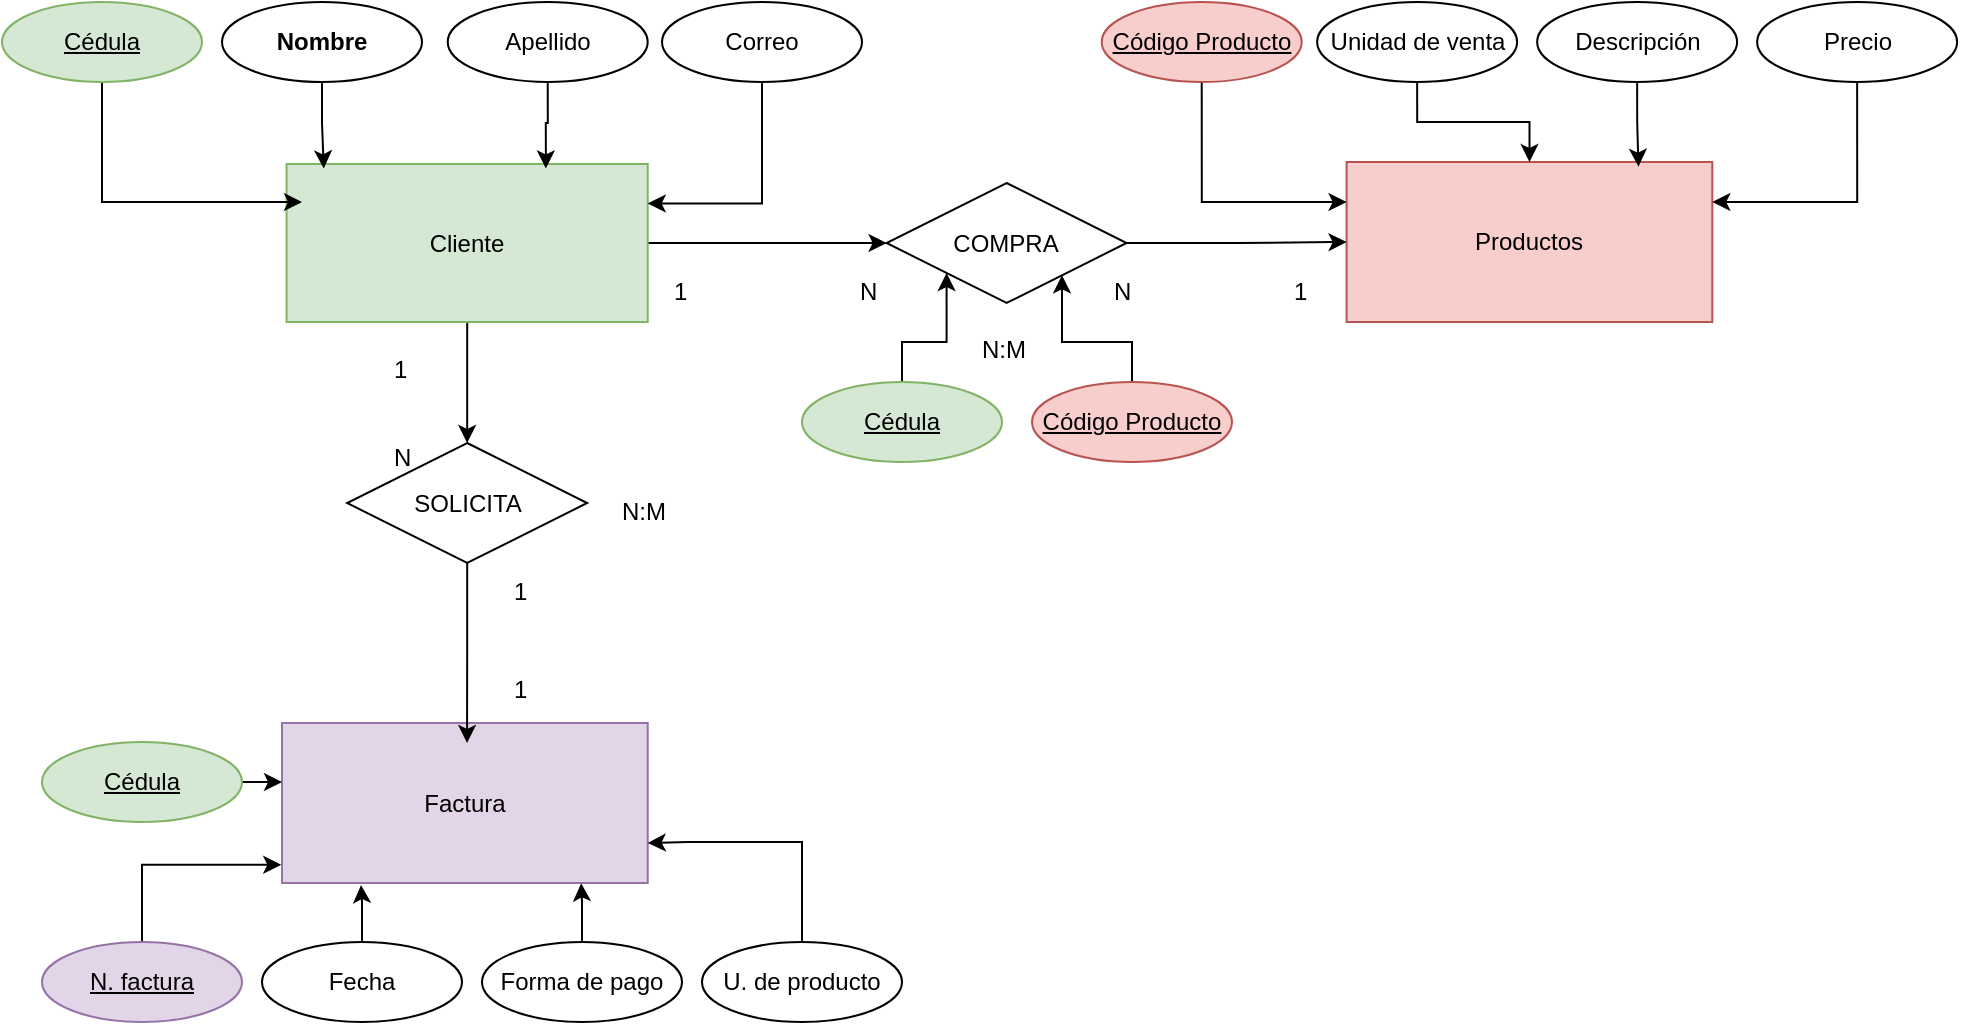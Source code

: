 <mxfile version="21.5.0" type="github">
  <diagram name="Página-1" id="oQfDVZH_HqWyL5-F-0gN">
    <mxGraphModel dx="1373" dy="753" grid="1" gridSize="10" guides="1" tooltips="1" connect="1" arrows="1" fold="1" page="1" pageScale="1" pageWidth="1169" pageHeight="827" math="0" shadow="0">
      <root>
        <mxCell id="0" />
        <mxCell id="1" parent="0" />
        <mxCell id="JnQmRaHOjaIB4SkvS2JT-1" value="Productos" style="whiteSpace=wrap;html=1;align=center;fillColor=#f8cecc;strokeColor=#b85450;" vertex="1" parent="1">
          <mxGeometry x="742.29" y="270" width="182.86" height="80" as="geometry" />
        </mxCell>
        <mxCell id="JnQmRaHOjaIB4SkvS2JT-6" style="edgeStyle=orthogonalEdgeStyle;rounded=0;orthogonalLoop=1;jettySize=auto;html=1;entryX=0.5;entryY=0;entryDx=0;entryDy=0;" edge="1" parent="1" source="JnQmRaHOjaIB4SkvS2JT-2" target="JnQmRaHOjaIB4SkvS2JT-5">
          <mxGeometry relative="1" as="geometry" />
        </mxCell>
        <mxCell id="JnQmRaHOjaIB4SkvS2JT-9" style="edgeStyle=orthogonalEdgeStyle;rounded=0;orthogonalLoop=1;jettySize=auto;html=1;entryX=0;entryY=0.5;entryDx=0;entryDy=0;" edge="1" parent="1" source="JnQmRaHOjaIB4SkvS2JT-2" target="JnQmRaHOjaIB4SkvS2JT-4">
          <mxGeometry relative="1" as="geometry" />
        </mxCell>
        <mxCell id="JnQmRaHOjaIB4SkvS2JT-2" value="Cliente" style="whiteSpace=wrap;html=1;align=center;fillColor=#d5e8d4;strokeColor=#82b366;" vertex="1" parent="1">
          <mxGeometry x="212.29" y="271" width="180.57" height="79" as="geometry" />
        </mxCell>
        <mxCell id="JnQmRaHOjaIB4SkvS2JT-3" value="Factura" style="whiteSpace=wrap;html=1;align=center;fillColor=#e1d5e7;strokeColor=#9673a6;" vertex="1" parent="1">
          <mxGeometry x="210" y="550.5" width="182.86" height="80" as="geometry" />
        </mxCell>
        <mxCell id="JnQmRaHOjaIB4SkvS2JT-10" style="edgeStyle=orthogonalEdgeStyle;rounded=0;orthogonalLoop=1;jettySize=auto;html=1;entryX=0;entryY=0.5;entryDx=0;entryDy=0;" edge="1" parent="1" source="JnQmRaHOjaIB4SkvS2JT-4" target="JnQmRaHOjaIB4SkvS2JT-1">
          <mxGeometry relative="1" as="geometry" />
        </mxCell>
        <mxCell id="JnQmRaHOjaIB4SkvS2JT-4" value="COMPRA" style="shape=rhombus;perimeter=rhombusPerimeter;whiteSpace=wrap;html=1;align=center;" vertex="1" parent="1">
          <mxGeometry x="512.29" y="280.5" width="120" height="60" as="geometry" />
        </mxCell>
        <mxCell id="JnQmRaHOjaIB4SkvS2JT-8" style="edgeStyle=orthogonalEdgeStyle;rounded=0;orthogonalLoop=1;jettySize=auto;html=1;entryX=0.506;entryY=0.125;entryDx=0;entryDy=0;entryPerimeter=0;" edge="1" parent="1" source="JnQmRaHOjaIB4SkvS2JT-5" target="JnQmRaHOjaIB4SkvS2JT-3">
          <mxGeometry relative="1" as="geometry" />
        </mxCell>
        <mxCell id="JnQmRaHOjaIB4SkvS2JT-5" value="SOLICITA" style="shape=rhombus;perimeter=rhombusPerimeter;whiteSpace=wrap;html=1;align=center;" vertex="1" parent="1">
          <mxGeometry x="242.58" y="410.5" width="120" height="60" as="geometry" />
        </mxCell>
        <mxCell id="JnQmRaHOjaIB4SkvS2JT-17" style="edgeStyle=orthogonalEdgeStyle;rounded=0;orthogonalLoop=1;jettySize=auto;html=1;entryX=0.798;entryY=0.029;entryDx=0;entryDy=0;entryPerimeter=0;" edge="1" parent="1" source="JnQmRaHOjaIB4SkvS2JT-11" target="JnQmRaHOjaIB4SkvS2JT-1">
          <mxGeometry relative="1" as="geometry" />
        </mxCell>
        <mxCell id="JnQmRaHOjaIB4SkvS2JT-11" value="Descripción" style="ellipse;whiteSpace=wrap;html=1;align=center;" vertex="1" parent="1">
          <mxGeometry x="837.57" y="190" width="100" height="40" as="geometry" />
        </mxCell>
        <mxCell id="JnQmRaHOjaIB4SkvS2JT-13" style="edgeStyle=orthogonalEdgeStyle;rounded=0;orthogonalLoop=1;jettySize=auto;html=1;" edge="1" parent="1" source="JnQmRaHOjaIB4SkvS2JT-12" target="JnQmRaHOjaIB4SkvS2JT-1">
          <mxGeometry relative="1" as="geometry">
            <Array as="points">
              <mxPoint x="670" y="290" />
            </Array>
          </mxGeometry>
        </mxCell>
        <mxCell id="JnQmRaHOjaIB4SkvS2JT-12" value="Código Producto" style="ellipse;whiteSpace=wrap;html=1;align=center;fontStyle=4;fillColor=#f8cecc;strokeColor=#b85450;" vertex="1" parent="1">
          <mxGeometry x="619.86" y="190" width="100" height="40" as="geometry" />
        </mxCell>
        <mxCell id="JnQmRaHOjaIB4SkvS2JT-16" style="edgeStyle=orthogonalEdgeStyle;rounded=0;orthogonalLoop=1;jettySize=auto;html=1;" edge="1" parent="1" source="JnQmRaHOjaIB4SkvS2JT-14" target="JnQmRaHOjaIB4SkvS2JT-1">
          <mxGeometry relative="1" as="geometry">
            <Array as="points" />
          </mxGeometry>
        </mxCell>
        <mxCell id="JnQmRaHOjaIB4SkvS2JT-14" value="Unidad de venta" style="ellipse;whiteSpace=wrap;html=1;align=center;" vertex="1" parent="1">
          <mxGeometry x="727.57" y="190" width="100" height="40" as="geometry" />
        </mxCell>
        <mxCell id="JnQmRaHOjaIB4SkvS2JT-18" style="edgeStyle=orthogonalEdgeStyle;rounded=0;orthogonalLoop=1;jettySize=auto;html=1;entryX=1;entryY=0.25;entryDx=0;entryDy=0;" edge="1" parent="1" source="JnQmRaHOjaIB4SkvS2JT-15" target="JnQmRaHOjaIB4SkvS2JT-1">
          <mxGeometry relative="1" as="geometry">
            <Array as="points">
              <mxPoint x="998" y="290" />
            </Array>
          </mxGeometry>
        </mxCell>
        <mxCell id="JnQmRaHOjaIB4SkvS2JT-15" value="Precio" style="ellipse;whiteSpace=wrap;html=1;align=center;" vertex="1" parent="1">
          <mxGeometry x="947.57" y="190" width="100" height="40" as="geometry" />
        </mxCell>
        <mxCell id="JnQmRaHOjaIB4SkvS2JT-27" style="edgeStyle=orthogonalEdgeStyle;rounded=0;orthogonalLoop=1;jettySize=auto;html=1;" edge="1" parent="1" source="JnQmRaHOjaIB4SkvS2JT-20">
          <mxGeometry relative="1" as="geometry">
            <mxPoint x="220" y="290" as="targetPoint" />
            <Array as="points">
              <mxPoint x="120" y="290" />
              <mxPoint x="214" y="290" />
            </Array>
          </mxGeometry>
        </mxCell>
        <mxCell id="JnQmRaHOjaIB4SkvS2JT-20" value="Cédula" style="ellipse;whiteSpace=wrap;html=1;align=center;fontStyle=4;fillColor=#d5e8d4;strokeColor=#82b366;" vertex="1" parent="1">
          <mxGeometry x="70" y="190" width="100" height="40" as="geometry" />
        </mxCell>
        <mxCell id="JnQmRaHOjaIB4SkvS2JT-25" style="edgeStyle=orthogonalEdgeStyle;rounded=0;orthogonalLoop=1;jettySize=auto;html=1;entryX=0.718;entryY=0.028;entryDx=0;entryDy=0;entryPerimeter=0;" edge="1" parent="1" source="JnQmRaHOjaIB4SkvS2JT-21" target="JnQmRaHOjaIB4SkvS2JT-2">
          <mxGeometry relative="1" as="geometry" />
        </mxCell>
        <mxCell id="JnQmRaHOjaIB4SkvS2JT-21" value="Apellido" style="ellipse;whiteSpace=wrap;html=1;align=center;" vertex="1" parent="1">
          <mxGeometry x="292.86" y="190" width="100" height="40" as="geometry" />
        </mxCell>
        <mxCell id="JnQmRaHOjaIB4SkvS2JT-26" style="edgeStyle=orthogonalEdgeStyle;rounded=0;orthogonalLoop=1;jettySize=auto;html=1;entryX=0.103;entryY=0.028;entryDx=0;entryDy=0;entryPerimeter=0;" edge="1" parent="1" source="JnQmRaHOjaIB4SkvS2JT-22" target="JnQmRaHOjaIB4SkvS2JT-2">
          <mxGeometry relative="1" as="geometry" />
        </mxCell>
        <mxCell id="JnQmRaHOjaIB4SkvS2JT-22" value="Nombre" style="ellipse;whiteSpace=wrap;html=1;align=center;fontStyle=1" vertex="1" parent="1">
          <mxGeometry x="180" y="190" width="100" height="40" as="geometry" />
        </mxCell>
        <mxCell id="JnQmRaHOjaIB4SkvS2JT-24" style="edgeStyle=orthogonalEdgeStyle;rounded=0;orthogonalLoop=1;jettySize=auto;html=1;entryX=1;entryY=0.25;entryDx=0;entryDy=0;" edge="1" parent="1" source="JnQmRaHOjaIB4SkvS2JT-23" target="JnQmRaHOjaIB4SkvS2JT-2">
          <mxGeometry relative="1" as="geometry">
            <Array as="points">
              <mxPoint x="450" y="291" />
            </Array>
          </mxGeometry>
        </mxCell>
        <mxCell id="JnQmRaHOjaIB4SkvS2JT-23" value="Correo" style="ellipse;whiteSpace=wrap;html=1;align=center;" vertex="1" parent="1">
          <mxGeometry x="400" y="190" width="100" height="40" as="geometry" />
        </mxCell>
        <mxCell id="JnQmRaHOjaIB4SkvS2JT-46" style="edgeStyle=orthogonalEdgeStyle;rounded=0;orthogonalLoop=1;jettySize=auto;html=1;entryX=-0.002;entryY=0.886;entryDx=0;entryDy=0;entryPerimeter=0;" edge="1" parent="1" source="JnQmRaHOjaIB4SkvS2JT-28" target="JnQmRaHOjaIB4SkvS2JT-3">
          <mxGeometry relative="1" as="geometry">
            <Array as="points">
              <mxPoint x="140" y="621" />
            </Array>
          </mxGeometry>
        </mxCell>
        <mxCell id="JnQmRaHOjaIB4SkvS2JT-28" value="N. factura" style="ellipse;whiteSpace=wrap;html=1;align=center;fontStyle=4;fillColor=#e1d5e7;strokeColor=#9673a6;" vertex="1" parent="1">
          <mxGeometry x="90" y="660" width="100" height="40" as="geometry" />
        </mxCell>
        <mxCell id="JnQmRaHOjaIB4SkvS2JT-43" style="edgeStyle=orthogonalEdgeStyle;rounded=0;orthogonalLoop=1;jettySize=auto;html=1;entryX=0.216;entryY=1.013;entryDx=0;entryDy=0;entryPerimeter=0;" edge="1" parent="1" source="JnQmRaHOjaIB4SkvS2JT-29" target="JnQmRaHOjaIB4SkvS2JT-3">
          <mxGeometry relative="1" as="geometry" />
        </mxCell>
        <mxCell id="JnQmRaHOjaIB4SkvS2JT-29" value="Fecha" style="ellipse;whiteSpace=wrap;html=1;align=center;" vertex="1" parent="1">
          <mxGeometry x="200" y="660" width="100" height="40" as="geometry" />
        </mxCell>
        <mxCell id="JnQmRaHOjaIB4SkvS2JT-44" style="edgeStyle=orthogonalEdgeStyle;rounded=0;orthogonalLoop=1;jettySize=auto;html=1;entryX=0.818;entryY=1.002;entryDx=0;entryDy=0;entryPerimeter=0;" edge="1" parent="1" source="JnQmRaHOjaIB4SkvS2JT-30" target="JnQmRaHOjaIB4SkvS2JT-3">
          <mxGeometry relative="1" as="geometry" />
        </mxCell>
        <mxCell id="JnQmRaHOjaIB4SkvS2JT-30" value="Forma de pago" style="ellipse;whiteSpace=wrap;html=1;align=center;" vertex="1" parent="1">
          <mxGeometry x="310" y="660" width="100" height="40" as="geometry" />
        </mxCell>
        <mxCell id="JnQmRaHOjaIB4SkvS2JT-45" style="edgeStyle=orthogonalEdgeStyle;rounded=0;orthogonalLoop=1;jettySize=auto;html=1;entryX=1;entryY=0.75;entryDx=0;entryDy=0;" edge="1" parent="1" source="JnQmRaHOjaIB4SkvS2JT-31" target="JnQmRaHOjaIB4SkvS2JT-3">
          <mxGeometry relative="1" as="geometry">
            <Array as="points">
              <mxPoint x="470" y="610" />
              <mxPoint x="413" y="610" />
            </Array>
          </mxGeometry>
        </mxCell>
        <mxCell id="JnQmRaHOjaIB4SkvS2JT-31" value="U. de producto" style="ellipse;whiteSpace=wrap;html=1;align=center;" vertex="1" parent="1">
          <mxGeometry x="420" y="660" width="100" height="40" as="geometry" />
        </mxCell>
        <mxCell id="JnQmRaHOjaIB4SkvS2JT-32" value="1" style="text;strokeColor=none;fillColor=none;spacingLeft=4;spacingRight=4;overflow=hidden;rotatable=0;points=[[0,0.5],[1,0.5]];portConstraint=eastwest;fontSize=12;whiteSpace=wrap;html=1;" vertex="1" parent="1">
          <mxGeometry x="320" y="520" width="20" height="20" as="geometry" />
        </mxCell>
        <mxCell id="JnQmRaHOjaIB4SkvS2JT-33" value="N" style="text;strokeColor=none;fillColor=none;spacingLeft=4;spacingRight=4;overflow=hidden;rotatable=0;points=[[0,0.5],[1,0.5]];portConstraint=eastwest;fontSize=12;whiteSpace=wrap;html=1;" vertex="1" parent="1">
          <mxGeometry x="260" y="404" width="20" height="20" as="geometry" />
        </mxCell>
        <mxCell id="JnQmRaHOjaIB4SkvS2JT-34" value="N:M" style="text;strokeColor=none;fillColor=none;spacingLeft=4;spacingRight=4;overflow=hidden;rotatable=0;points=[[0,0.5],[1,0.5]];portConstraint=eastwest;fontSize=12;whiteSpace=wrap;html=1;" vertex="1" parent="1">
          <mxGeometry x="374" y="430.5" width="36" height="20" as="geometry" />
        </mxCell>
        <mxCell id="JnQmRaHOjaIB4SkvS2JT-38" value="1" style="text;strokeColor=none;fillColor=none;spacingLeft=4;spacingRight=4;overflow=hidden;rotatable=0;points=[[0,0.5],[1,0.5]];portConstraint=eastwest;fontSize=12;whiteSpace=wrap;html=1;" vertex="1" parent="1">
          <mxGeometry x="320" y="470.5" width="20" height="20" as="geometry" />
        </mxCell>
        <mxCell id="JnQmRaHOjaIB4SkvS2JT-39" value="1" style="text;strokeColor=none;fillColor=none;spacingLeft=4;spacingRight=4;overflow=hidden;rotatable=0;points=[[0,0.5],[1,0.5]];portConstraint=eastwest;fontSize=12;whiteSpace=wrap;html=1;" vertex="1" parent="1">
          <mxGeometry x="260" y="360" width="20" height="20" as="geometry" />
        </mxCell>
        <mxCell id="JnQmRaHOjaIB4SkvS2JT-47" style="edgeStyle=orthogonalEdgeStyle;rounded=0;orthogonalLoop=1;jettySize=auto;html=1;entryX=0.003;entryY=0.365;entryDx=0;entryDy=0;entryPerimeter=0;" edge="1" parent="1" source="JnQmRaHOjaIB4SkvS2JT-40" target="JnQmRaHOjaIB4SkvS2JT-3">
          <mxGeometry relative="1" as="geometry" />
        </mxCell>
        <mxCell id="JnQmRaHOjaIB4SkvS2JT-40" value="Cédula" style="ellipse;whiteSpace=wrap;html=1;align=center;fontStyle=4;fillColor=#d5e8d4;strokeColor=#82b366;" vertex="1" parent="1">
          <mxGeometry x="90" y="560" width="100" height="40" as="geometry" />
        </mxCell>
        <mxCell id="JnQmRaHOjaIB4SkvS2JT-48" value="1" style="text;strokeColor=none;fillColor=none;spacingLeft=4;spacingRight=4;overflow=hidden;rotatable=0;points=[[0,0.5],[1,0.5]];portConstraint=eastwest;fontSize=12;whiteSpace=wrap;html=1;" vertex="1" parent="1">
          <mxGeometry x="400" y="320.5" width="20" height="20" as="geometry" />
        </mxCell>
        <mxCell id="JnQmRaHOjaIB4SkvS2JT-49" value="N" style="text;strokeColor=none;fillColor=none;spacingLeft=4;spacingRight=4;overflow=hidden;rotatable=0;points=[[0,0.5],[1,0.5]];portConstraint=eastwest;fontSize=12;whiteSpace=wrap;html=1;" vertex="1" parent="1">
          <mxGeometry x="493" y="320.5" width="20" height="20" as="geometry" />
        </mxCell>
        <mxCell id="JnQmRaHOjaIB4SkvS2JT-50" value="1" style="text;strokeColor=none;fillColor=none;spacingLeft=4;spacingRight=4;overflow=hidden;rotatable=0;points=[[0,0.5],[1,0.5]];portConstraint=eastwest;fontSize=12;whiteSpace=wrap;html=1;" vertex="1" parent="1">
          <mxGeometry x="710" y="320.5" width="20" height="20" as="geometry" />
        </mxCell>
        <mxCell id="JnQmRaHOjaIB4SkvS2JT-51" value="N" style="text;strokeColor=none;fillColor=none;spacingLeft=4;spacingRight=4;overflow=hidden;rotatable=0;points=[[0,0.5],[1,0.5]];portConstraint=eastwest;fontSize=12;whiteSpace=wrap;html=1;" vertex="1" parent="1">
          <mxGeometry x="619.86" y="320.5" width="20" height="20" as="geometry" />
        </mxCell>
        <mxCell id="JnQmRaHOjaIB4SkvS2JT-52" value="N:M" style="text;strokeColor=none;fillColor=none;spacingLeft=4;spacingRight=4;overflow=hidden;rotatable=0;points=[[0,0.5],[1,0.5]];portConstraint=eastwest;fontSize=12;whiteSpace=wrap;html=1;" vertex="1" parent="1">
          <mxGeometry x="554.29" y="350" width="36" height="20" as="geometry" />
        </mxCell>
        <mxCell id="JnQmRaHOjaIB4SkvS2JT-56" style="edgeStyle=orthogonalEdgeStyle;rounded=0;orthogonalLoop=1;jettySize=auto;html=1;" edge="1" parent="1" source="JnQmRaHOjaIB4SkvS2JT-53" target="JnQmRaHOjaIB4SkvS2JT-4">
          <mxGeometry relative="1" as="geometry">
            <Array as="points">
              <mxPoint x="635" y="360" />
              <mxPoint x="600" y="360" />
            </Array>
          </mxGeometry>
        </mxCell>
        <mxCell id="JnQmRaHOjaIB4SkvS2JT-53" value="Código Producto" style="ellipse;whiteSpace=wrap;html=1;align=center;fontStyle=4;fillColor=#f8cecc;strokeColor=#b85450;" vertex="1" parent="1">
          <mxGeometry x="585" y="380" width="100" height="40" as="geometry" />
        </mxCell>
        <mxCell id="JnQmRaHOjaIB4SkvS2JT-55" style="edgeStyle=orthogonalEdgeStyle;rounded=0;orthogonalLoop=1;jettySize=auto;html=1;entryX=0;entryY=1;entryDx=0;entryDy=0;" edge="1" parent="1" source="JnQmRaHOjaIB4SkvS2JT-54" target="JnQmRaHOjaIB4SkvS2JT-4">
          <mxGeometry relative="1" as="geometry" />
        </mxCell>
        <mxCell id="JnQmRaHOjaIB4SkvS2JT-54" value="Cédula" style="ellipse;whiteSpace=wrap;html=1;align=center;fontStyle=4;fillColor=#d5e8d4;strokeColor=#82b366;" vertex="1" parent="1">
          <mxGeometry x="470" y="380" width="100" height="40" as="geometry" />
        </mxCell>
      </root>
    </mxGraphModel>
  </diagram>
</mxfile>
